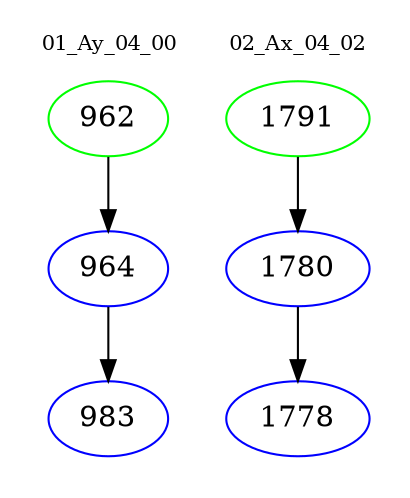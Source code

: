 digraph{
subgraph cluster_0 {
color = white
label = "01_Ay_04_00";
fontsize=10;
T0_962 [label="962", color="green"]
T0_962 -> T0_964 [color="black"]
T0_964 [label="964", color="blue"]
T0_964 -> T0_983 [color="black"]
T0_983 [label="983", color="blue"]
}
subgraph cluster_1 {
color = white
label = "02_Ax_04_02";
fontsize=10;
T1_1791 [label="1791", color="green"]
T1_1791 -> T1_1780 [color="black"]
T1_1780 [label="1780", color="blue"]
T1_1780 -> T1_1778 [color="black"]
T1_1778 [label="1778", color="blue"]
}
}
